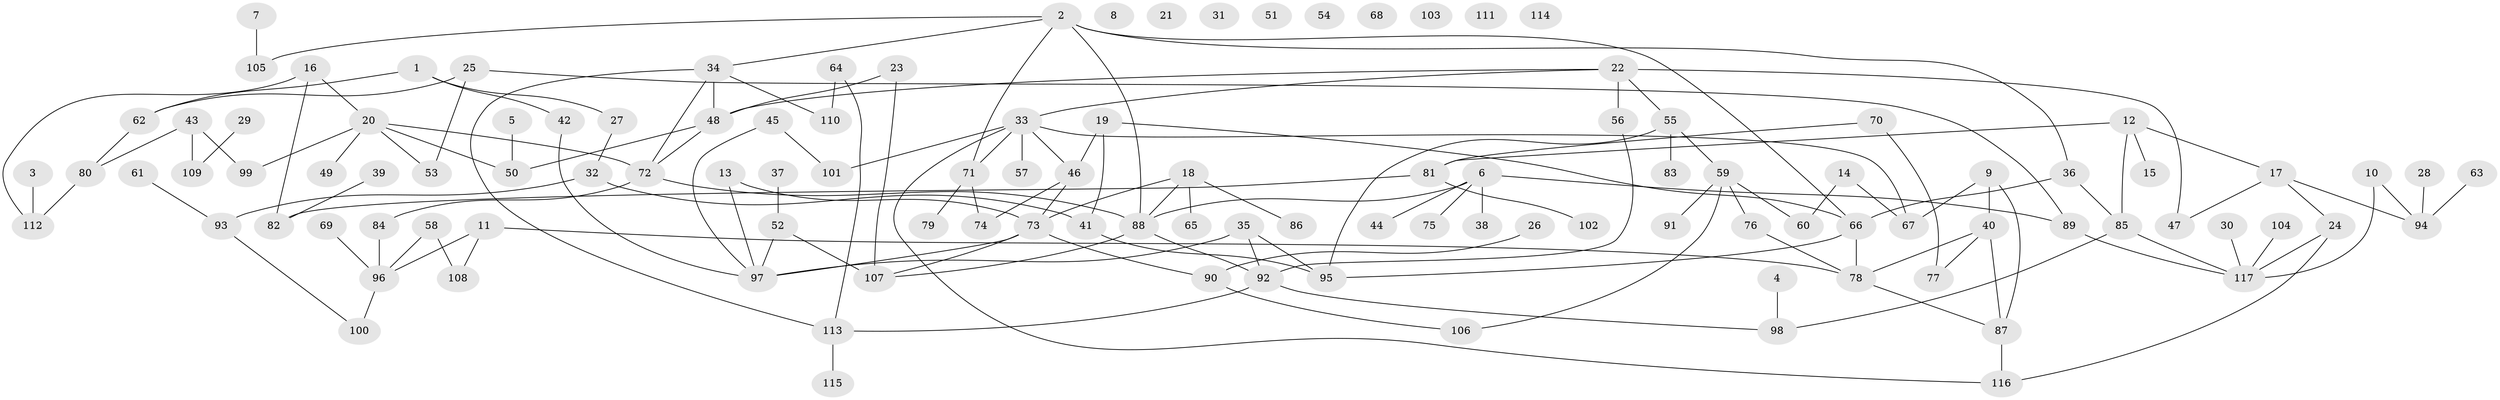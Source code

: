 // coarse degree distribution, {4: 0.1111111111111111, 10: 0.012345679012345678, 2: 0.19753086419753085, 1: 0.19753086419753085, 0: 0.1111111111111111, 5: 0.12345679012345678, 3: 0.19753086419753085, 9: 0.012345679012345678, 7: 0.012345679012345678, 6: 0.012345679012345678, 8: 0.012345679012345678}
// Generated by graph-tools (version 1.1) at 2025/16/03/04/25 18:16:37]
// undirected, 117 vertices, 150 edges
graph export_dot {
graph [start="1"]
  node [color=gray90,style=filled];
  1;
  2;
  3;
  4;
  5;
  6;
  7;
  8;
  9;
  10;
  11;
  12;
  13;
  14;
  15;
  16;
  17;
  18;
  19;
  20;
  21;
  22;
  23;
  24;
  25;
  26;
  27;
  28;
  29;
  30;
  31;
  32;
  33;
  34;
  35;
  36;
  37;
  38;
  39;
  40;
  41;
  42;
  43;
  44;
  45;
  46;
  47;
  48;
  49;
  50;
  51;
  52;
  53;
  54;
  55;
  56;
  57;
  58;
  59;
  60;
  61;
  62;
  63;
  64;
  65;
  66;
  67;
  68;
  69;
  70;
  71;
  72;
  73;
  74;
  75;
  76;
  77;
  78;
  79;
  80;
  81;
  82;
  83;
  84;
  85;
  86;
  87;
  88;
  89;
  90;
  91;
  92;
  93;
  94;
  95;
  96;
  97;
  98;
  99;
  100;
  101;
  102;
  103;
  104;
  105;
  106;
  107;
  108;
  109;
  110;
  111;
  112;
  113;
  114;
  115;
  116;
  117;
  1 -- 27;
  1 -- 42;
  1 -- 62;
  2 -- 34;
  2 -- 36;
  2 -- 66;
  2 -- 71;
  2 -- 88;
  2 -- 105;
  3 -- 112;
  4 -- 98;
  5 -- 50;
  6 -- 38;
  6 -- 44;
  6 -- 75;
  6 -- 88;
  6 -- 89;
  7 -- 105;
  9 -- 40;
  9 -- 67;
  9 -- 87;
  10 -- 94;
  10 -- 117;
  11 -- 78;
  11 -- 96;
  11 -- 108;
  12 -- 15;
  12 -- 17;
  12 -- 81;
  12 -- 85;
  13 -- 73;
  13 -- 97;
  14 -- 60;
  14 -- 67;
  16 -- 20;
  16 -- 82;
  16 -- 112;
  17 -- 24;
  17 -- 47;
  17 -- 94;
  18 -- 65;
  18 -- 73;
  18 -- 86;
  18 -- 88;
  19 -- 41;
  19 -- 46;
  19 -- 66;
  20 -- 49;
  20 -- 50;
  20 -- 53;
  20 -- 72;
  20 -- 99;
  22 -- 33;
  22 -- 47;
  22 -- 48;
  22 -- 55;
  22 -- 56;
  23 -- 48;
  23 -- 107;
  24 -- 116;
  24 -- 117;
  25 -- 53;
  25 -- 62;
  25 -- 89;
  26 -- 90;
  27 -- 32;
  28 -- 94;
  29 -- 109;
  30 -- 117;
  32 -- 41;
  32 -- 93;
  33 -- 46;
  33 -- 57;
  33 -- 67;
  33 -- 71;
  33 -- 101;
  33 -- 116;
  34 -- 48;
  34 -- 72;
  34 -- 110;
  34 -- 113;
  35 -- 92;
  35 -- 95;
  35 -- 97;
  36 -- 66;
  36 -- 85;
  37 -- 52;
  39 -- 82;
  40 -- 77;
  40 -- 78;
  40 -- 87;
  41 -- 95;
  42 -- 97;
  43 -- 80;
  43 -- 99;
  43 -- 109;
  45 -- 97;
  45 -- 101;
  46 -- 73;
  46 -- 74;
  48 -- 50;
  48 -- 72;
  52 -- 97;
  52 -- 107;
  55 -- 59;
  55 -- 83;
  55 -- 95;
  56 -- 92;
  58 -- 96;
  58 -- 108;
  59 -- 60;
  59 -- 76;
  59 -- 91;
  59 -- 106;
  61 -- 93;
  62 -- 80;
  63 -- 94;
  64 -- 110;
  64 -- 113;
  66 -- 78;
  66 -- 95;
  69 -- 96;
  70 -- 77;
  70 -- 81;
  71 -- 74;
  71 -- 79;
  72 -- 84;
  72 -- 88;
  73 -- 90;
  73 -- 97;
  73 -- 107;
  76 -- 78;
  78 -- 87;
  80 -- 112;
  81 -- 82;
  81 -- 102;
  84 -- 96;
  85 -- 98;
  85 -- 117;
  87 -- 116;
  88 -- 92;
  88 -- 107;
  89 -- 117;
  90 -- 106;
  92 -- 98;
  92 -- 113;
  93 -- 100;
  96 -- 100;
  104 -- 117;
  113 -- 115;
}
